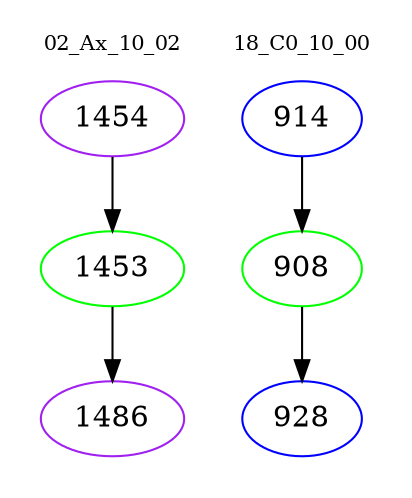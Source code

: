 digraph{
subgraph cluster_0 {
color = white
label = "02_Ax_10_02";
fontsize=10;
T0_1454 [label="1454", color="purple"]
T0_1454 -> T0_1453 [color="black"]
T0_1453 [label="1453", color="green"]
T0_1453 -> T0_1486 [color="black"]
T0_1486 [label="1486", color="purple"]
}
subgraph cluster_1 {
color = white
label = "18_C0_10_00";
fontsize=10;
T1_914 [label="914", color="blue"]
T1_914 -> T1_908 [color="black"]
T1_908 [label="908", color="green"]
T1_908 -> T1_928 [color="black"]
T1_928 [label="928", color="blue"]
}
}
